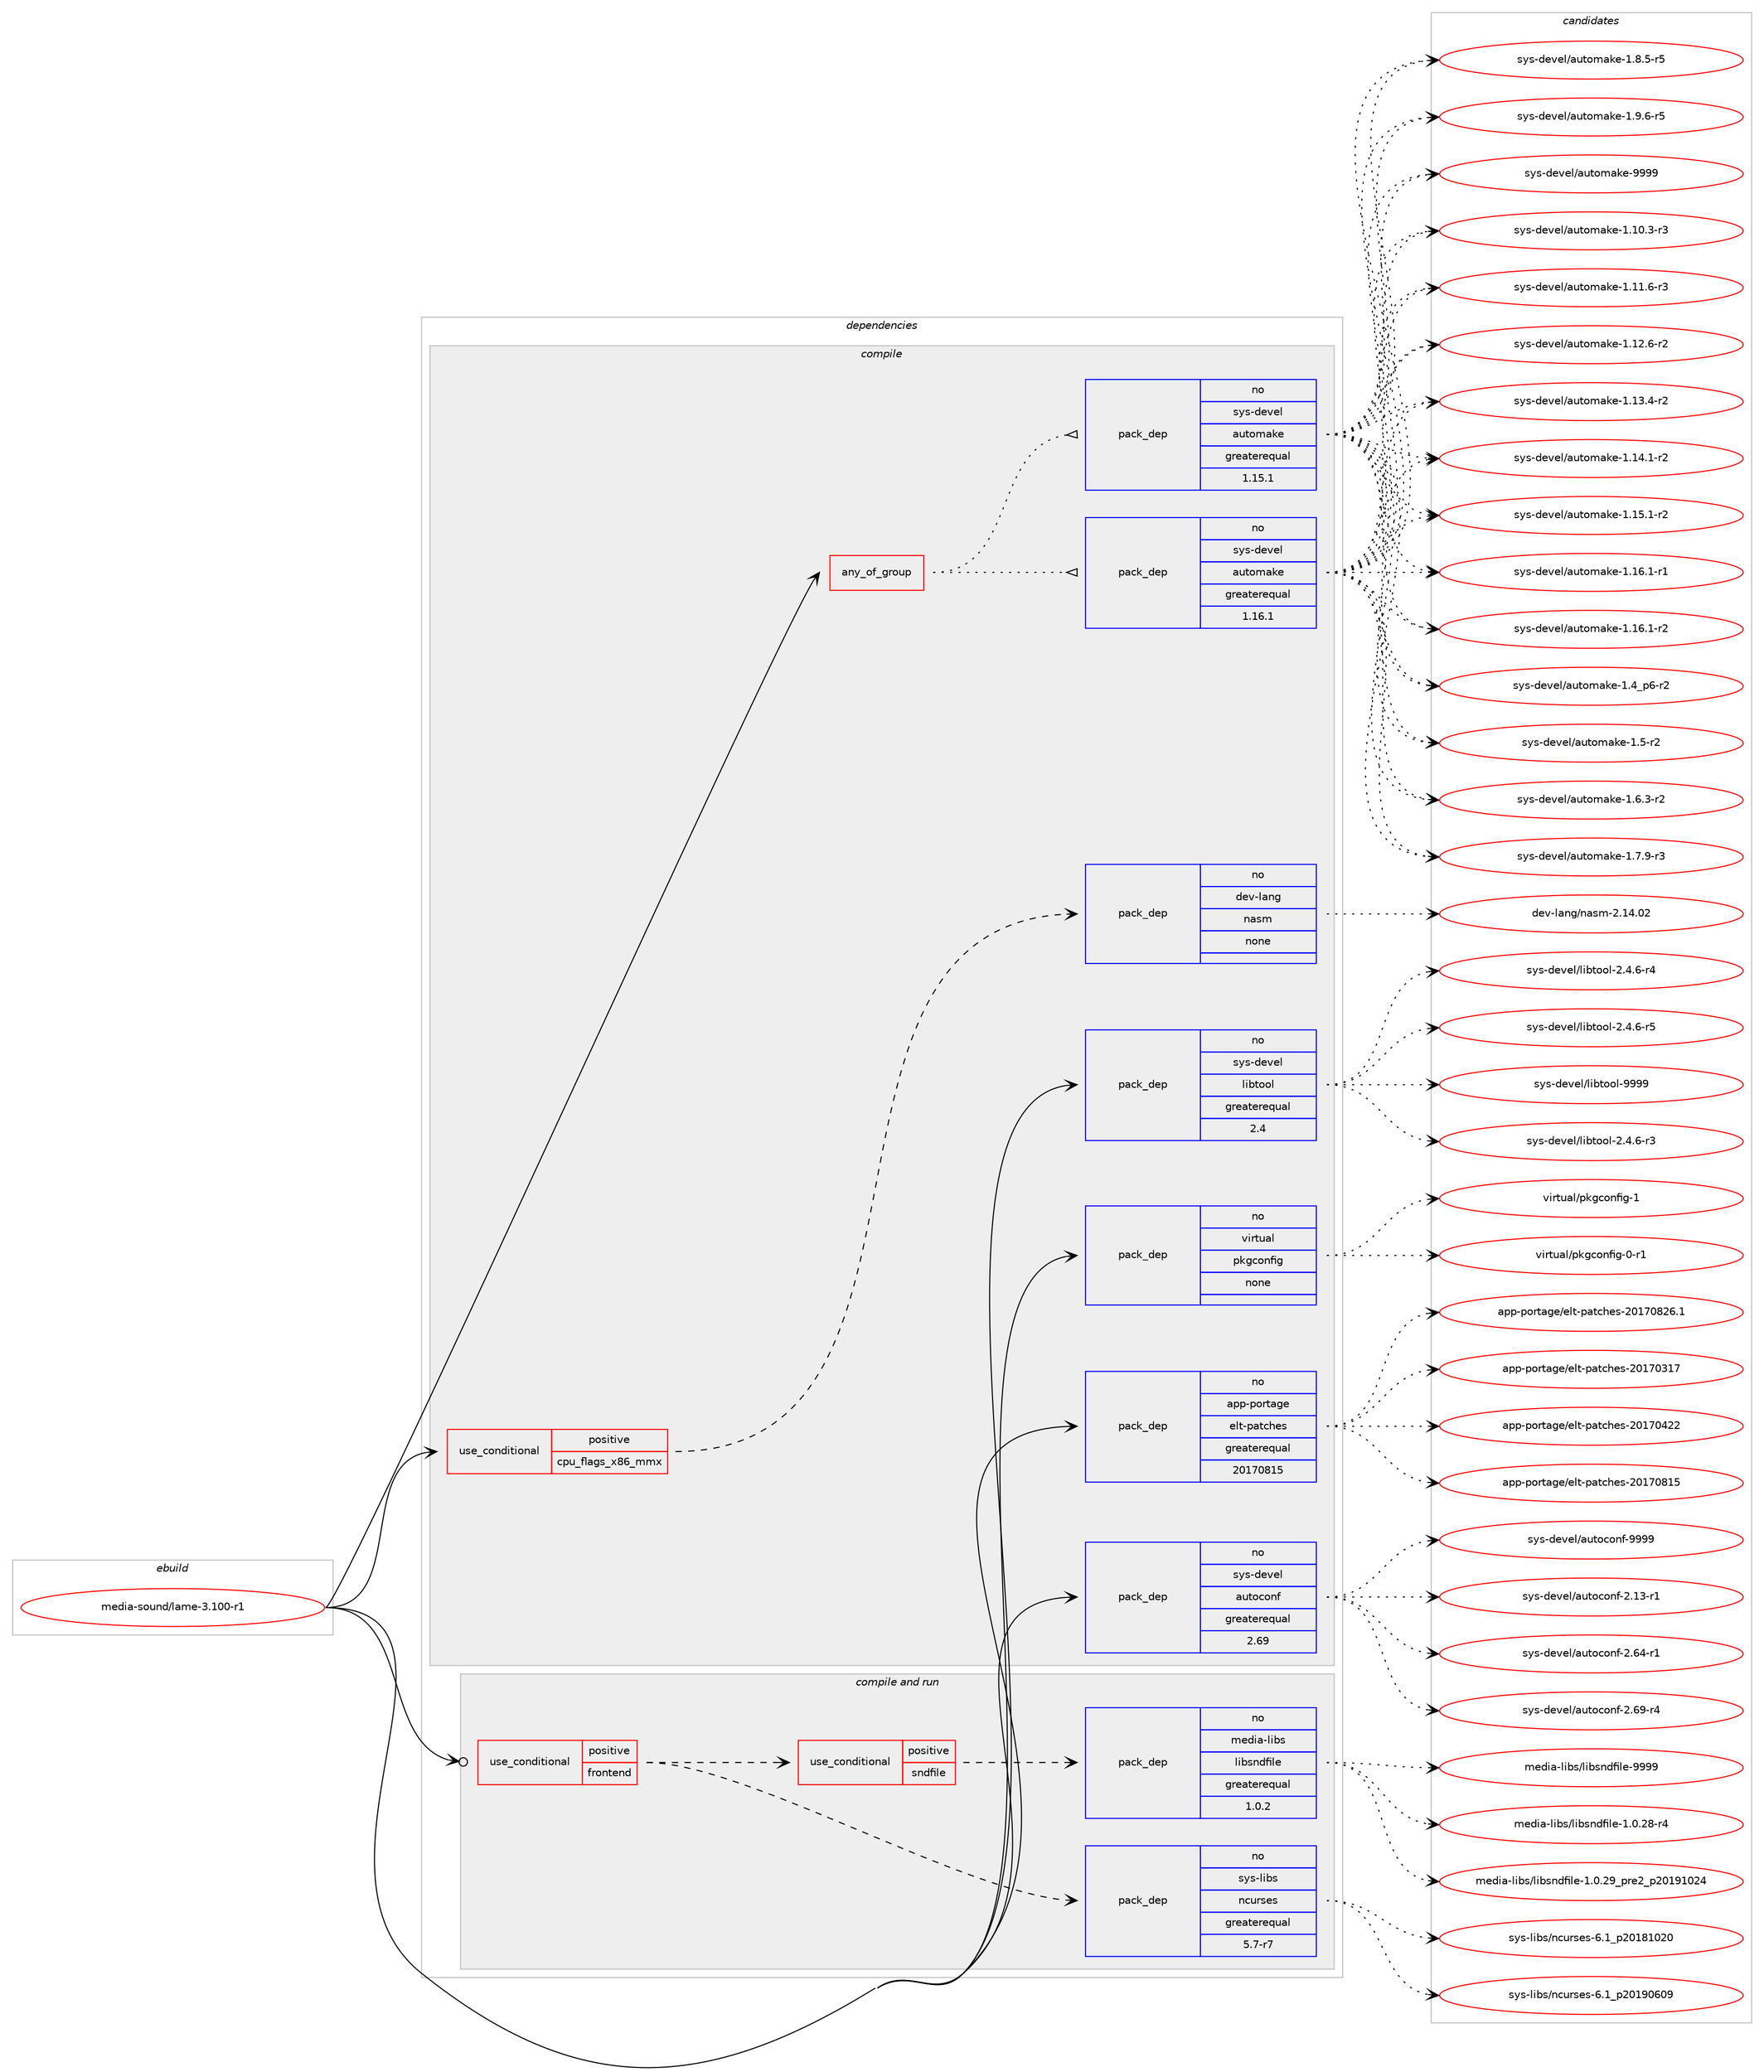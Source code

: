 digraph prolog {

# *************
# Graph options
# *************

newrank=true;
concentrate=true;
compound=true;
graph [rankdir=LR,fontname=Helvetica,fontsize=10,ranksep=1.5];#, ranksep=2.5, nodesep=0.2];
edge  [arrowhead=vee];
node  [fontname=Helvetica,fontsize=10];

# **********
# The ebuild
# **********

subgraph cluster_leftcol {
color=gray;
rank=same;
label=<<i>ebuild</i>>;
id [label="media-sound/lame-3.100-r1", color=red, width=4, href="../media-sound/lame-3.100-r1.svg"];
}

# ****************
# The dependencies
# ****************

subgraph cluster_midcol {
color=gray;
label=<<i>dependencies</i>>;
subgraph cluster_compile {
fillcolor="#eeeeee";
style=filled;
label=<<i>compile</i>>;
subgraph any13530 {
dependency799831 [label=<<TABLE BORDER="0" CELLBORDER="1" CELLSPACING="0" CELLPADDING="4"><TR><TD CELLPADDING="10">any_of_group</TD></TR></TABLE>>, shape=none, color=red];subgraph pack591682 {
dependency799832 [label=<<TABLE BORDER="0" CELLBORDER="1" CELLSPACING="0" CELLPADDING="4" WIDTH="220"><TR><TD ROWSPAN="6" CELLPADDING="30">pack_dep</TD></TR><TR><TD WIDTH="110">no</TD></TR><TR><TD>sys-devel</TD></TR><TR><TD>automake</TD></TR><TR><TD>greaterequal</TD></TR><TR><TD>1.16.1</TD></TR></TABLE>>, shape=none, color=blue];
}
dependency799831:e -> dependency799832:w [weight=20,style="dotted",arrowhead="oinv"];
subgraph pack591683 {
dependency799833 [label=<<TABLE BORDER="0" CELLBORDER="1" CELLSPACING="0" CELLPADDING="4" WIDTH="220"><TR><TD ROWSPAN="6" CELLPADDING="30">pack_dep</TD></TR><TR><TD WIDTH="110">no</TD></TR><TR><TD>sys-devel</TD></TR><TR><TD>automake</TD></TR><TR><TD>greaterequal</TD></TR><TR><TD>1.15.1</TD></TR></TABLE>>, shape=none, color=blue];
}
dependency799831:e -> dependency799833:w [weight=20,style="dotted",arrowhead="oinv"];
}
id:e -> dependency799831:w [weight=20,style="solid",arrowhead="vee"];
subgraph cond194171 {
dependency799834 [label=<<TABLE BORDER="0" CELLBORDER="1" CELLSPACING="0" CELLPADDING="4"><TR><TD ROWSPAN="3" CELLPADDING="10">use_conditional</TD></TR><TR><TD>positive</TD></TR><TR><TD>cpu_flags_x86_mmx</TD></TR></TABLE>>, shape=none, color=red];
subgraph pack591684 {
dependency799835 [label=<<TABLE BORDER="0" CELLBORDER="1" CELLSPACING="0" CELLPADDING="4" WIDTH="220"><TR><TD ROWSPAN="6" CELLPADDING="30">pack_dep</TD></TR><TR><TD WIDTH="110">no</TD></TR><TR><TD>dev-lang</TD></TR><TR><TD>nasm</TD></TR><TR><TD>none</TD></TR><TR><TD></TD></TR></TABLE>>, shape=none, color=blue];
}
dependency799834:e -> dependency799835:w [weight=20,style="dashed",arrowhead="vee"];
}
id:e -> dependency799834:w [weight=20,style="solid",arrowhead="vee"];
subgraph pack591685 {
dependency799836 [label=<<TABLE BORDER="0" CELLBORDER="1" CELLSPACING="0" CELLPADDING="4" WIDTH="220"><TR><TD ROWSPAN="6" CELLPADDING="30">pack_dep</TD></TR><TR><TD WIDTH="110">no</TD></TR><TR><TD>app-portage</TD></TR><TR><TD>elt-patches</TD></TR><TR><TD>greaterequal</TD></TR><TR><TD>20170815</TD></TR></TABLE>>, shape=none, color=blue];
}
id:e -> dependency799836:w [weight=20,style="solid",arrowhead="vee"];
subgraph pack591686 {
dependency799837 [label=<<TABLE BORDER="0" CELLBORDER="1" CELLSPACING="0" CELLPADDING="4" WIDTH="220"><TR><TD ROWSPAN="6" CELLPADDING="30">pack_dep</TD></TR><TR><TD WIDTH="110">no</TD></TR><TR><TD>sys-devel</TD></TR><TR><TD>autoconf</TD></TR><TR><TD>greaterequal</TD></TR><TR><TD>2.69</TD></TR></TABLE>>, shape=none, color=blue];
}
id:e -> dependency799837:w [weight=20,style="solid",arrowhead="vee"];
subgraph pack591687 {
dependency799838 [label=<<TABLE BORDER="0" CELLBORDER="1" CELLSPACING="0" CELLPADDING="4" WIDTH="220"><TR><TD ROWSPAN="6" CELLPADDING="30">pack_dep</TD></TR><TR><TD WIDTH="110">no</TD></TR><TR><TD>sys-devel</TD></TR><TR><TD>libtool</TD></TR><TR><TD>greaterequal</TD></TR><TR><TD>2.4</TD></TR></TABLE>>, shape=none, color=blue];
}
id:e -> dependency799838:w [weight=20,style="solid",arrowhead="vee"];
subgraph pack591688 {
dependency799839 [label=<<TABLE BORDER="0" CELLBORDER="1" CELLSPACING="0" CELLPADDING="4" WIDTH="220"><TR><TD ROWSPAN="6" CELLPADDING="30">pack_dep</TD></TR><TR><TD WIDTH="110">no</TD></TR><TR><TD>virtual</TD></TR><TR><TD>pkgconfig</TD></TR><TR><TD>none</TD></TR><TR><TD></TD></TR></TABLE>>, shape=none, color=blue];
}
id:e -> dependency799839:w [weight=20,style="solid",arrowhead="vee"];
}
subgraph cluster_compileandrun {
fillcolor="#eeeeee";
style=filled;
label=<<i>compile and run</i>>;
subgraph cond194172 {
dependency799840 [label=<<TABLE BORDER="0" CELLBORDER="1" CELLSPACING="0" CELLPADDING="4"><TR><TD ROWSPAN="3" CELLPADDING="10">use_conditional</TD></TR><TR><TD>positive</TD></TR><TR><TD>frontend</TD></TR></TABLE>>, shape=none, color=red];
subgraph pack591689 {
dependency799841 [label=<<TABLE BORDER="0" CELLBORDER="1" CELLSPACING="0" CELLPADDING="4" WIDTH="220"><TR><TD ROWSPAN="6" CELLPADDING="30">pack_dep</TD></TR><TR><TD WIDTH="110">no</TD></TR><TR><TD>sys-libs</TD></TR><TR><TD>ncurses</TD></TR><TR><TD>greaterequal</TD></TR><TR><TD>5.7-r7</TD></TR></TABLE>>, shape=none, color=blue];
}
dependency799840:e -> dependency799841:w [weight=20,style="dashed",arrowhead="vee"];
subgraph cond194173 {
dependency799842 [label=<<TABLE BORDER="0" CELLBORDER="1" CELLSPACING="0" CELLPADDING="4"><TR><TD ROWSPAN="3" CELLPADDING="10">use_conditional</TD></TR><TR><TD>positive</TD></TR><TR><TD>sndfile</TD></TR></TABLE>>, shape=none, color=red];
subgraph pack591690 {
dependency799843 [label=<<TABLE BORDER="0" CELLBORDER="1" CELLSPACING="0" CELLPADDING="4" WIDTH="220"><TR><TD ROWSPAN="6" CELLPADDING="30">pack_dep</TD></TR><TR><TD WIDTH="110">no</TD></TR><TR><TD>media-libs</TD></TR><TR><TD>libsndfile</TD></TR><TR><TD>greaterequal</TD></TR><TR><TD>1.0.2</TD></TR></TABLE>>, shape=none, color=blue];
}
dependency799842:e -> dependency799843:w [weight=20,style="dashed",arrowhead="vee"];
}
dependency799840:e -> dependency799842:w [weight=20,style="dashed",arrowhead="vee"];
}
id:e -> dependency799840:w [weight=20,style="solid",arrowhead="odotvee"];
}
subgraph cluster_run {
fillcolor="#eeeeee";
style=filled;
label=<<i>run</i>>;
}
}

# **************
# The candidates
# **************

subgraph cluster_choices {
rank=same;
color=gray;
label=<<i>candidates</i>>;

subgraph choice591682 {
color=black;
nodesep=1;
choice11512111545100101118101108479711711611110997107101454946494846514511451 [label="sys-devel/automake-1.10.3-r3", color=red, width=4,href="../sys-devel/automake-1.10.3-r3.svg"];
choice11512111545100101118101108479711711611110997107101454946494946544511451 [label="sys-devel/automake-1.11.6-r3", color=red, width=4,href="../sys-devel/automake-1.11.6-r3.svg"];
choice11512111545100101118101108479711711611110997107101454946495046544511450 [label="sys-devel/automake-1.12.6-r2", color=red, width=4,href="../sys-devel/automake-1.12.6-r2.svg"];
choice11512111545100101118101108479711711611110997107101454946495146524511450 [label="sys-devel/automake-1.13.4-r2", color=red, width=4,href="../sys-devel/automake-1.13.4-r2.svg"];
choice11512111545100101118101108479711711611110997107101454946495246494511450 [label="sys-devel/automake-1.14.1-r2", color=red, width=4,href="../sys-devel/automake-1.14.1-r2.svg"];
choice11512111545100101118101108479711711611110997107101454946495346494511450 [label="sys-devel/automake-1.15.1-r2", color=red, width=4,href="../sys-devel/automake-1.15.1-r2.svg"];
choice11512111545100101118101108479711711611110997107101454946495446494511449 [label="sys-devel/automake-1.16.1-r1", color=red, width=4,href="../sys-devel/automake-1.16.1-r1.svg"];
choice11512111545100101118101108479711711611110997107101454946495446494511450 [label="sys-devel/automake-1.16.1-r2", color=red, width=4,href="../sys-devel/automake-1.16.1-r2.svg"];
choice115121115451001011181011084797117116111109971071014549465295112544511450 [label="sys-devel/automake-1.4_p6-r2", color=red, width=4,href="../sys-devel/automake-1.4_p6-r2.svg"];
choice11512111545100101118101108479711711611110997107101454946534511450 [label="sys-devel/automake-1.5-r2", color=red, width=4,href="../sys-devel/automake-1.5-r2.svg"];
choice115121115451001011181011084797117116111109971071014549465446514511450 [label="sys-devel/automake-1.6.3-r2", color=red, width=4,href="../sys-devel/automake-1.6.3-r2.svg"];
choice115121115451001011181011084797117116111109971071014549465546574511451 [label="sys-devel/automake-1.7.9-r3", color=red, width=4,href="../sys-devel/automake-1.7.9-r3.svg"];
choice115121115451001011181011084797117116111109971071014549465646534511453 [label="sys-devel/automake-1.8.5-r5", color=red, width=4,href="../sys-devel/automake-1.8.5-r5.svg"];
choice115121115451001011181011084797117116111109971071014549465746544511453 [label="sys-devel/automake-1.9.6-r5", color=red, width=4,href="../sys-devel/automake-1.9.6-r5.svg"];
choice115121115451001011181011084797117116111109971071014557575757 [label="sys-devel/automake-9999", color=red, width=4,href="../sys-devel/automake-9999.svg"];
dependency799832:e -> choice11512111545100101118101108479711711611110997107101454946494846514511451:w [style=dotted,weight="100"];
dependency799832:e -> choice11512111545100101118101108479711711611110997107101454946494946544511451:w [style=dotted,weight="100"];
dependency799832:e -> choice11512111545100101118101108479711711611110997107101454946495046544511450:w [style=dotted,weight="100"];
dependency799832:e -> choice11512111545100101118101108479711711611110997107101454946495146524511450:w [style=dotted,weight="100"];
dependency799832:e -> choice11512111545100101118101108479711711611110997107101454946495246494511450:w [style=dotted,weight="100"];
dependency799832:e -> choice11512111545100101118101108479711711611110997107101454946495346494511450:w [style=dotted,weight="100"];
dependency799832:e -> choice11512111545100101118101108479711711611110997107101454946495446494511449:w [style=dotted,weight="100"];
dependency799832:e -> choice11512111545100101118101108479711711611110997107101454946495446494511450:w [style=dotted,weight="100"];
dependency799832:e -> choice115121115451001011181011084797117116111109971071014549465295112544511450:w [style=dotted,weight="100"];
dependency799832:e -> choice11512111545100101118101108479711711611110997107101454946534511450:w [style=dotted,weight="100"];
dependency799832:e -> choice115121115451001011181011084797117116111109971071014549465446514511450:w [style=dotted,weight="100"];
dependency799832:e -> choice115121115451001011181011084797117116111109971071014549465546574511451:w [style=dotted,weight="100"];
dependency799832:e -> choice115121115451001011181011084797117116111109971071014549465646534511453:w [style=dotted,weight="100"];
dependency799832:e -> choice115121115451001011181011084797117116111109971071014549465746544511453:w [style=dotted,weight="100"];
dependency799832:e -> choice115121115451001011181011084797117116111109971071014557575757:w [style=dotted,weight="100"];
}
subgraph choice591683 {
color=black;
nodesep=1;
choice11512111545100101118101108479711711611110997107101454946494846514511451 [label="sys-devel/automake-1.10.3-r3", color=red, width=4,href="../sys-devel/automake-1.10.3-r3.svg"];
choice11512111545100101118101108479711711611110997107101454946494946544511451 [label="sys-devel/automake-1.11.6-r3", color=red, width=4,href="../sys-devel/automake-1.11.6-r3.svg"];
choice11512111545100101118101108479711711611110997107101454946495046544511450 [label="sys-devel/automake-1.12.6-r2", color=red, width=4,href="../sys-devel/automake-1.12.6-r2.svg"];
choice11512111545100101118101108479711711611110997107101454946495146524511450 [label="sys-devel/automake-1.13.4-r2", color=red, width=4,href="../sys-devel/automake-1.13.4-r2.svg"];
choice11512111545100101118101108479711711611110997107101454946495246494511450 [label="sys-devel/automake-1.14.1-r2", color=red, width=4,href="../sys-devel/automake-1.14.1-r2.svg"];
choice11512111545100101118101108479711711611110997107101454946495346494511450 [label="sys-devel/automake-1.15.1-r2", color=red, width=4,href="../sys-devel/automake-1.15.1-r2.svg"];
choice11512111545100101118101108479711711611110997107101454946495446494511449 [label="sys-devel/automake-1.16.1-r1", color=red, width=4,href="../sys-devel/automake-1.16.1-r1.svg"];
choice11512111545100101118101108479711711611110997107101454946495446494511450 [label="sys-devel/automake-1.16.1-r2", color=red, width=4,href="../sys-devel/automake-1.16.1-r2.svg"];
choice115121115451001011181011084797117116111109971071014549465295112544511450 [label="sys-devel/automake-1.4_p6-r2", color=red, width=4,href="../sys-devel/automake-1.4_p6-r2.svg"];
choice11512111545100101118101108479711711611110997107101454946534511450 [label="sys-devel/automake-1.5-r2", color=red, width=4,href="../sys-devel/automake-1.5-r2.svg"];
choice115121115451001011181011084797117116111109971071014549465446514511450 [label="sys-devel/automake-1.6.3-r2", color=red, width=4,href="../sys-devel/automake-1.6.3-r2.svg"];
choice115121115451001011181011084797117116111109971071014549465546574511451 [label="sys-devel/automake-1.7.9-r3", color=red, width=4,href="../sys-devel/automake-1.7.9-r3.svg"];
choice115121115451001011181011084797117116111109971071014549465646534511453 [label="sys-devel/automake-1.8.5-r5", color=red, width=4,href="../sys-devel/automake-1.8.5-r5.svg"];
choice115121115451001011181011084797117116111109971071014549465746544511453 [label="sys-devel/automake-1.9.6-r5", color=red, width=4,href="../sys-devel/automake-1.9.6-r5.svg"];
choice115121115451001011181011084797117116111109971071014557575757 [label="sys-devel/automake-9999", color=red, width=4,href="../sys-devel/automake-9999.svg"];
dependency799833:e -> choice11512111545100101118101108479711711611110997107101454946494846514511451:w [style=dotted,weight="100"];
dependency799833:e -> choice11512111545100101118101108479711711611110997107101454946494946544511451:w [style=dotted,weight="100"];
dependency799833:e -> choice11512111545100101118101108479711711611110997107101454946495046544511450:w [style=dotted,weight="100"];
dependency799833:e -> choice11512111545100101118101108479711711611110997107101454946495146524511450:w [style=dotted,weight="100"];
dependency799833:e -> choice11512111545100101118101108479711711611110997107101454946495246494511450:w [style=dotted,weight="100"];
dependency799833:e -> choice11512111545100101118101108479711711611110997107101454946495346494511450:w [style=dotted,weight="100"];
dependency799833:e -> choice11512111545100101118101108479711711611110997107101454946495446494511449:w [style=dotted,weight="100"];
dependency799833:e -> choice11512111545100101118101108479711711611110997107101454946495446494511450:w [style=dotted,weight="100"];
dependency799833:e -> choice115121115451001011181011084797117116111109971071014549465295112544511450:w [style=dotted,weight="100"];
dependency799833:e -> choice11512111545100101118101108479711711611110997107101454946534511450:w [style=dotted,weight="100"];
dependency799833:e -> choice115121115451001011181011084797117116111109971071014549465446514511450:w [style=dotted,weight="100"];
dependency799833:e -> choice115121115451001011181011084797117116111109971071014549465546574511451:w [style=dotted,weight="100"];
dependency799833:e -> choice115121115451001011181011084797117116111109971071014549465646534511453:w [style=dotted,weight="100"];
dependency799833:e -> choice115121115451001011181011084797117116111109971071014549465746544511453:w [style=dotted,weight="100"];
dependency799833:e -> choice115121115451001011181011084797117116111109971071014557575757:w [style=dotted,weight="100"];
}
subgraph choice591684 {
color=black;
nodesep=1;
choice100101118451089711010347110971151094550464952464850 [label="dev-lang/nasm-2.14.02", color=red, width=4,href="../dev-lang/nasm-2.14.02.svg"];
dependency799835:e -> choice100101118451089711010347110971151094550464952464850:w [style=dotted,weight="100"];
}
subgraph choice591685 {
color=black;
nodesep=1;
choice97112112451121111141169710310147101108116451129711699104101115455048495548514955 [label="app-portage/elt-patches-20170317", color=red, width=4,href="../app-portage/elt-patches-20170317.svg"];
choice97112112451121111141169710310147101108116451129711699104101115455048495548525050 [label="app-portage/elt-patches-20170422", color=red, width=4,href="../app-portage/elt-patches-20170422.svg"];
choice97112112451121111141169710310147101108116451129711699104101115455048495548564953 [label="app-portage/elt-patches-20170815", color=red, width=4,href="../app-portage/elt-patches-20170815.svg"];
choice971121124511211111411697103101471011081164511297116991041011154550484955485650544649 [label="app-portage/elt-patches-20170826.1", color=red, width=4,href="../app-portage/elt-patches-20170826.1.svg"];
dependency799836:e -> choice97112112451121111141169710310147101108116451129711699104101115455048495548514955:w [style=dotted,weight="100"];
dependency799836:e -> choice97112112451121111141169710310147101108116451129711699104101115455048495548525050:w [style=dotted,weight="100"];
dependency799836:e -> choice97112112451121111141169710310147101108116451129711699104101115455048495548564953:w [style=dotted,weight="100"];
dependency799836:e -> choice971121124511211111411697103101471011081164511297116991041011154550484955485650544649:w [style=dotted,weight="100"];
}
subgraph choice591686 {
color=black;
nodesep=1;
choice1151211154510010111810110847971171161119911111010245504649514511449 [label="sys-devel/autoconf-2.13-r1", color=red, width=4,href="../sys-devel/autoconf-2.13-r1.svg"];
choice1151211154510010111810110847971171161119911111010245504654524511449 [label="sys-devel/autoconf-2.64-r1", color=red, width=4,href="../sys-devel/autoconf-2.64-r1.svg"];
choice1151211154510010111810110847971171161119911111010245504654574511452 [label="sys-devel/autoconf-2.69-r4", color=red, width=4,href="../sys-devel/autoconf-2.69-r4.svg"];
choice115121115451001011181011084797117116111991111101024557575757 [label="sys-devel/autoconf-9999", color=red, width=4,href="../sys-devel/autoconf-9999.svg"];
dependency799837:e -> choice1151211154510010111810110847971171161119911111010245504649514511449:w [style=dotted,weight="100"];
dependency799837:e -> choice1151211154510010111810110847971171161119911111010245504654524511449:w [style=dotted,weight="100"];
dependency799837:e -> choice1151211154510010111810110847971171161119911111010245504654574511452:w [style=dotted,weight="100"];
dependency799837:e -> choice115121115451001011181011084797117116111991111101024557575757:w [style=dotted,weight="100"];
}
subgraph choice591687 {
color=black;
nodesep=1;
choice1151211154510010111810110847108105981161111111084550465246544511451 [label="sys-devel/libtool-2.4.6-r3", color=red, width=4,href="../sys-devel/libtool-2.4.6-r3.svg"];
choice1151211154510010111810110847108105981161111111084550465246544511452 [label="sys-devel/libtool-2.4.6-r4", color=red, width=4,href="../sys-devel/libtool-2.4.6-r4.svg"];
choice1151211154510010111810110847108105981161111111084550465246544511453 [label="sys-devel/libtool-2.4.6-r5", color=red, width=4,href="../sys-devel/libtool-2.4.6-r5.svg"];
choice1151211154510010111810110847108105981161111111084557575757 [label="sys-devel/libtool-9999", color=red, width=4,href="../sys-devel/libtool-9999.svg"];
dependency799838:e -> choice1151211154510010111810110847108105981161111111084550465246544511451:w [style=dotted,weight="100"];
dependency799838:e -> choice1151211154510010111810110847108105981161111111084550465246544511452:w [style=dotted,weight="100"];
dependency799838:e -> choice1151211154510010111810110847108105981161111111084550465246544511453:w [style=dotted,weight="100"];
dependency799838:e -> choice1151211154510010111810110847108105981161111111084557575757:w [style=dotted,weight="100"];
}
subgraph choice591688 {
color=black;
nodesep=1;
choice11810511411611797108471121071039911111010210510345484511449 [label="virtual/pkgconfig-0-r1", color=red, width=4,href="../virtual/pkgconfig-0-r1.svg"];
choice1181051141161179710847112107103991111101021051034549 [label="virtual/pkgconfig-1", color=red, width=4,href="../virtual/pkgconfig-1.svg"];
dependency799839:e -> choice11810511411611797108471121071039911111010210510345484511449:w [style=dotted,weight="100"];
dependency799839:e -> choice1181051141161179710847112107103991111101021051034549:w [style=dotted,weight="100"];
}
subgraph choice591689 {
color=black;
nodesep=1;
choice1151211154510810598115471109911711411510111545544649951125048495649485048 [label="sys-libs/ncurses-6.1_p20181020", color=red, width=4,href="../sys-libs/ncurses-6.1_p20181020.svg"];
choice1151211154510810598115471109911711411510111545544649951125048495748544857 [label="sys-libs/ncurses-6.1_p20190609", color=red, width=4,href="../sys-libs/ncurses-6.1_p20190609.svg"];
dependency799841:e -> choice1151211154510810598115471109911711411510111545544649951125048495649485048:w [style=dotted,weight="100"];
dependency799841:e -> choice1151211154510810598115471109911711411510111545544649951125048495748544857:w [style=dotted,weight="100"];
}
subgraph choice591690 {
color=black;
nodesep=1;
choice1091011001059745108105981154710810598115110100102105108101454946484650564511452 [label="media-libs/libsndfile-1.0.28-r4", color=red, width=4,href="../media-libs/libsndfile-1.0.28-r4.svg"];
choice1091011001059745108105981154710810598115110100102105108101454946484650579511211410150951125048495749485052 [label="media-libs/libsndfile-1.0.29_pre2_p20191024", color=red, width=4,href="../media-libs/libsndfile-1.0.29_pre2_p20191024.svg"];
choice10910110010597451081059811547108105981151101001021051081014557575757 [label="media-libs/libsndfile-9999", color=red, width=4,href="../media-libs/libsndfile-9999.svg"];
dependency799843:e -> choice1091011001059745108105981154710810598115110100102105108101454946484650564511452:w [style=dotted,weight="100"];
dependency799843:e -> choice1091011001059745108105981154710810598115110100102105108101454946484650579511211410150951125048495749485052:w [style=dotted,weight="100"];
dependency799843:e -> choice10910110010597451081059811547108105981151101001021051081014557575757:w [style=dotted,weight="100"];
}
}

}
